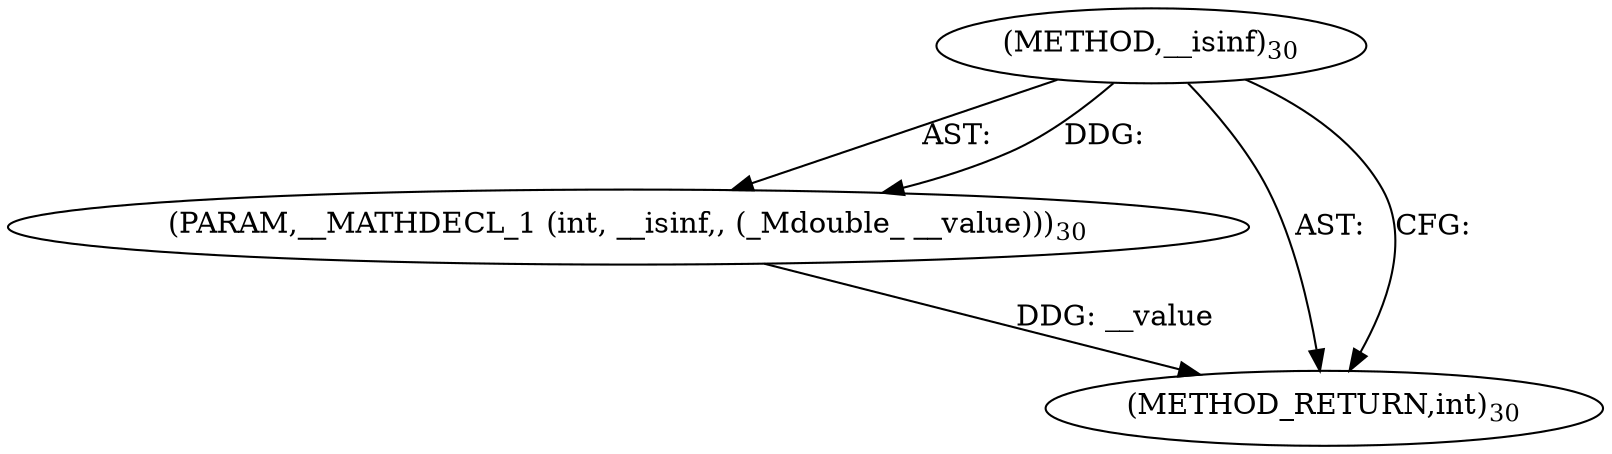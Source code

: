 digraph "__isinf" {  
"6225" [label = <(METHOD,__isinf)<SUB>30</SUB>> ]
"6226" [label = <(PARAM,__MATHDECL_1 (int, __isinf,, (_Mdouble_ __value)))<SUB>30</SUB>> ]
"6227" [label = <(METHOD_RETURN,int)<SUB>30</SUB>> ]
  "6225" -> "6226"  [ label = "AST: "] 
  "6225" -> "6227"  [ label = "AST: "] 
  "6225" -> "6227"  [ label = "CFG: "] 
  "6226" -> "6227"  [ label = "DDG: __value"] 
  "6225" -> "6226"  [ label = "DDG: "] 
}
